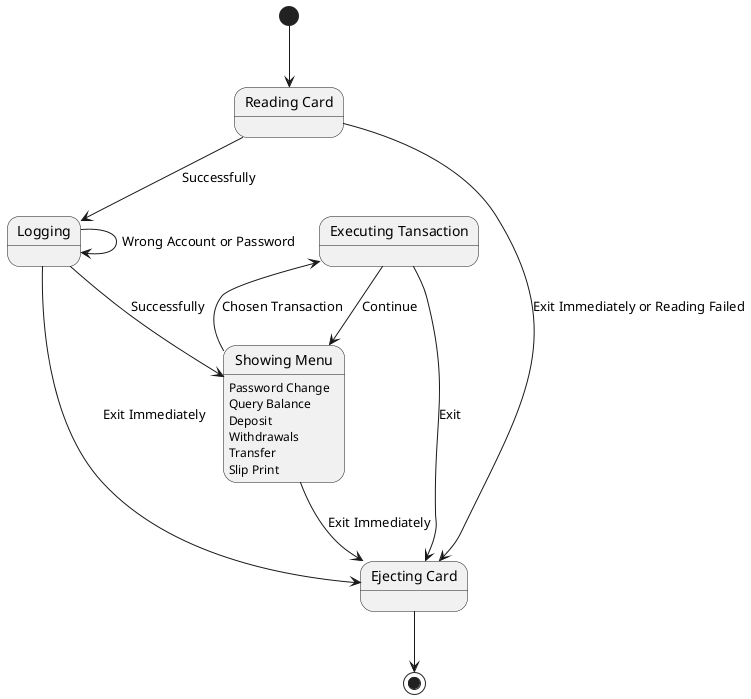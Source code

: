 @startuml statechart
state "Reading Card" as RC
state "Logging" as L
state "Showing Menu" as SM
state "Executing Tansaction" as ET
state "Ejecting Card" as EC
[*] --> RC
RC --> L: Successfully
L --> SM: Successfully
SM --> ET: Chosen Transaction
ET --> EC: Exit
EC --> [*]
RC --> EC: Exit Immediately or Reading Failed
L --> EC: Exit Immediately
SM --> EC: Exit Immediately
L --> L: Wrong Account or Password
ET -> SM: Continue
SM: Password Change
SM: Query Balance
SM: Deposit
SM: Withdrawals
SM: Transfer
SM: Slip Print
@enduml